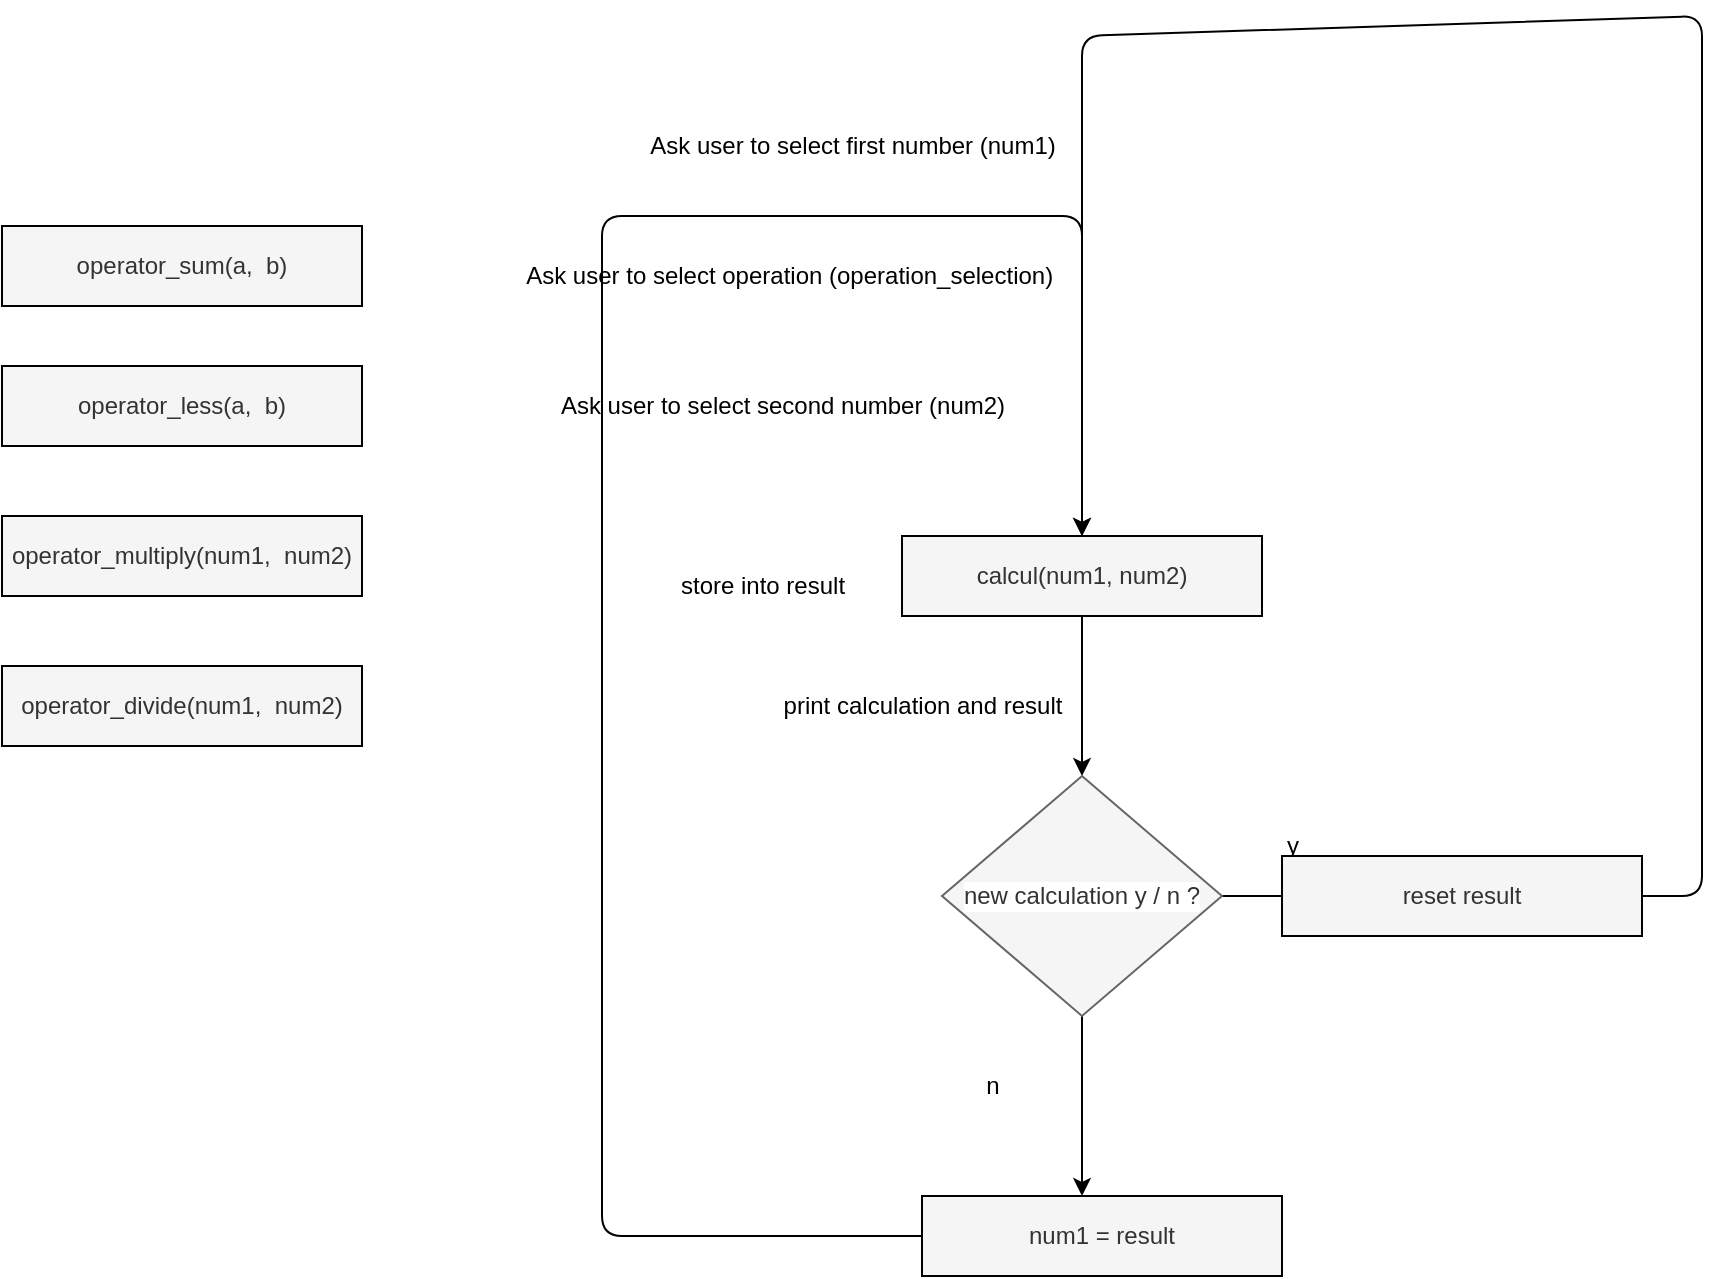 <mxfile>
    <diagram id="sFzS4LjI7nDfhQim1cjT" name="Page-1">
        <mxGraphModel dx="1020" dy="592" grid="1" gridSize="10" guides="1" tooltips="1" connect="1" arrows="1" fold="1" page="1" pageScale="1" pageWidth="850" pageHeight="1100" background="#ffffff" math="0" shadow="0">
            <root>
                <mxCell id="0"/>
                <mxCell id="1" parent="0"/>
                <mxCell id="3" value="&lt;font color=&quot;#000000&quot;&gt;Ask user to select first number (num1)&lt;/font&gt;" style="text;html=1;align=center;verticalAlign=middle;resizable=0;points=[];autosize=1;strokeColor=none;fillColor=none;" vertex="1" parent="1">
                    <mxGeometry x="440" y="240" width="230" height="30" as="geometry"/>
                </mxCell>
                <mxCell id="5" value="operator_sum(a,&amp;nbsp; b)" style="whiteSpace=wrap;html=1;fillColor=#f5f5f5;strokeColor=#000000;fontColor=#333333;" vertex="1" parent="1">
                    <mxGeometry x="130" y="295" width="180" height="40" as="geometry"/>
                </mxCell>
                <mxCell id="9" value="operator_less(a,&amp;nbsp; b)" style="whiteSpace=wrap;html=1;fillColor=#f5f5f5;strokeColor=#000000;fontColor=#333333;" vertex="1" parent="1">
                    <mxGeometry x="130" y="365" width="180" height="40" as="geometry"/>
                </mxCell>
                <mxCell id="13" value="operator_multiply(num1,&amp;nbsp; num2)" style="whiteSpace=wrap;html=1;fillColor=#f5f5f5;strokeColor=#000000;fontColor=#333333;" vertex="1" parent="1">
                    <mxGeometry x="130" y="440" width="180" height="40" as="geometry"/>
                </mxCell>
                <mxCell id="14" value="operator_divide(num1,&amp;nbsp; num2)" style="whiteSpace=wrap;html=1;fillColor=#f5f5f5;strokeColor=#000000;fontColor=#333333;" vertex="1" parent="1">
                    <mxGeometry x="130" y="515" width="180" height="40" as="geometry"/>
                </mxCell>
                <mxCell id="15" value="&lt;font color=&quot;#000000&quot;&gt;Ask user to select operation (operation_selection)&amp;nbsp;&lt;/font&gt;" style="text;html=1;align=center;verticalAlign=middle;resizable=0;points=[];autosize=1;strokeColor=none;fillColor=none;" vertex="1" parent="1">
                    <mxGeometry x="380" y="305" width="290" height="30" as="geometry"/>
                </mxCell>
                <mxCell id="16" value="&lt;font color=&quot;#000000&quot;&gt;Ask user to select second number&amp;nbsp;&lt;/font&gt;&lt;span style=&quot;color: rgb(0, 0, 0);&quot;&gt;(num2)&lt;/span&gt;" style="text;html=1;align=center;verticalAlign=middle;resizable=0;points=[];autosize=1;strokeColor=none;fillColor=none;" vertex="1" parent="1">
                    <mxGeometry x="395" y="370" width="250" height="30" as="geometry"/>
                </mxCell>
                <mxCell id="24" style="edgeStyle=none;html=1;entryX=0.5;entryY=0;entryDx=0;entryDy=0;strokeColor=#000000;fontColor=#FFFFFF;" edge="1" parent="1" source="18" target="21">
                    <mxGeometry relative="1" as="geometry"/>
                </mxCell>
                <mxCell id="18" value="calcul(num1, num2)" style="whiteSpace=wrap;html=1;fillColor=#f5f5f5;strokeColor=#000000;fontColor=#333333;" vertex="1" parent="1">
                    <mxGeometry x="580" y="450" width="180" height="40" as="geometry"/>
                </mxCell>
                <mxCell id="19" value="&lt;font color=&quot;#000000&quot;&gt;store into result&lt;/font&gt;" style="text;html=1;align=center;verticalAlign=middle;resizable=0;points=[];autosize=1;strokeColor=none;fillColor=none;" vertex="1" parent="1">
                    <mxGeometry x="455" y="460" width="110" height="30" as="geometry"/>
                </mxCell>
                <mxCell id="20" value="&lt;font color=&quot;#000000&quot;&gt;print calculation and result&lt;/font&gt;" style="text;html=1;align=center;verticalAlign=middle;resizable=0;points=[];autosize=1;strokeColor=none;fillColor=none;" vertex="1" parent="1">
                    <mxGeometry x="510" y="520" width="160" height="30" as="geometry"/>
                </mxCell>
                <mxCell id="23" style="edgeStyle=none;html=1;entryX=0.5;entryY=0;entryDx=0;entryDy=0;strokeColor=#000000;fontColor=#FFFFFF;exitX=1;exitY=0.5;exitDx=0;exitDy=0;" edge="1" parent="1" source="21" target="18">
                    <mxGeometry relative="1" as="geometry">
                        <Array as="points">
                            <mxPoint x="980" y="630"/>
                            <mxPoint x="980" y="410"/>
                            <mxPoint x="980" y="190"/>
                            <mxPoint x="670" y="200"/>
                        </Array>
                    </mxGeometry>
                </mxCell>
                <mxCell id="28" style="edgeStyle=none;html=1;strokeColor=#000000;fontColor=#000000;" edge="1" parent="1" source="21">
                    <mxGeometry relative="1" as="geometry">
                        <mxPoint x="670" y="780" as="targetPoint"/>
                    </mxGeometry>
                </mxCell>
                <mxCell id="21" value="new calculation y / n ?" style="rhombus;whiteSpace=wrap;html=1;labelBackgroundColor=#FFFFFF;strokeColor=#666666;fontColor=#333333;fillColor=#f5f5f5;" vertex="1" parent="1">
                    <mxGeometry x="600" y="570" width="140" height="120" as="geometry"/>
                </mxCell>
                <mxCell id="25" value="&lt;font color=&quot;#000000&quot;&gt;y&lt;/font&gt;" style="text;html=1;align=center;verticalAlign=middle;resizable=0;points=[];autosize=1;strokeColor=none;fillColor=none;fontColor=#FFFFFF;" vertex="1" parent="1">
                    <mxGeometry x="760" y="590" width="30" height="30" as="geometry"/>
                </mxCell>
                <mxCell id="26" value="&lt;font color=&quot;#000000&quot;&gt;n&lt;/font&gt;" style="text;html=1;align=center;verticalAlign=middle;resizable=0;points=[];autosize=1;strokeColor=none;fillColor=none;fontColor=#FFFFFF;" vertex="1" parent="1">
                    <mxGeometry x="610" y="710" width="30" height="30" as="geometry"/>
                </mxCell>
                <mxCell id="29" style="edgeStyle=none;html=1;entryX=0.5;entryY=0;entryDx=0;entryDy=0;strokeColor=#000000;fontColor=#000000;" edge="1" parent="1" source="27" target="18">
                    <mxGeometry relative="1" as="geometry">
                        <Array as="points">
                            <mxPoint x="430" y="800"/>
                            <mxPoint x="430" y="290"/>
                            <mxPoint x="670" y="290"/>
                        </Array>
                    </mxGeometry>
                </mxCell>
                <mxCell id="27" value="num1 = result" style="whiteSpace=wrap;html=1;fillColor=#f5f5f5;strokeColor=#000000;fontColor=#333333;" vertex="1" parent="1">
                    <mxGeometry x="590" y="780" width="180" height="40" as="geometry"/>
                </mxCell>
                <mxCell id="32" value="reset result" style="whiteSpace=wrap;html=1;fillColor=#f5f5f5;strokeColor=#000000;fontColor=#333333;" vertex="1" parent="1">
                    <mxGeometry x="770" y="610" width="180" height="40" as="geometry"/>
                </mxCell>
            </root>
        </mxGraphModel>
    </diagram>
</mxfile>